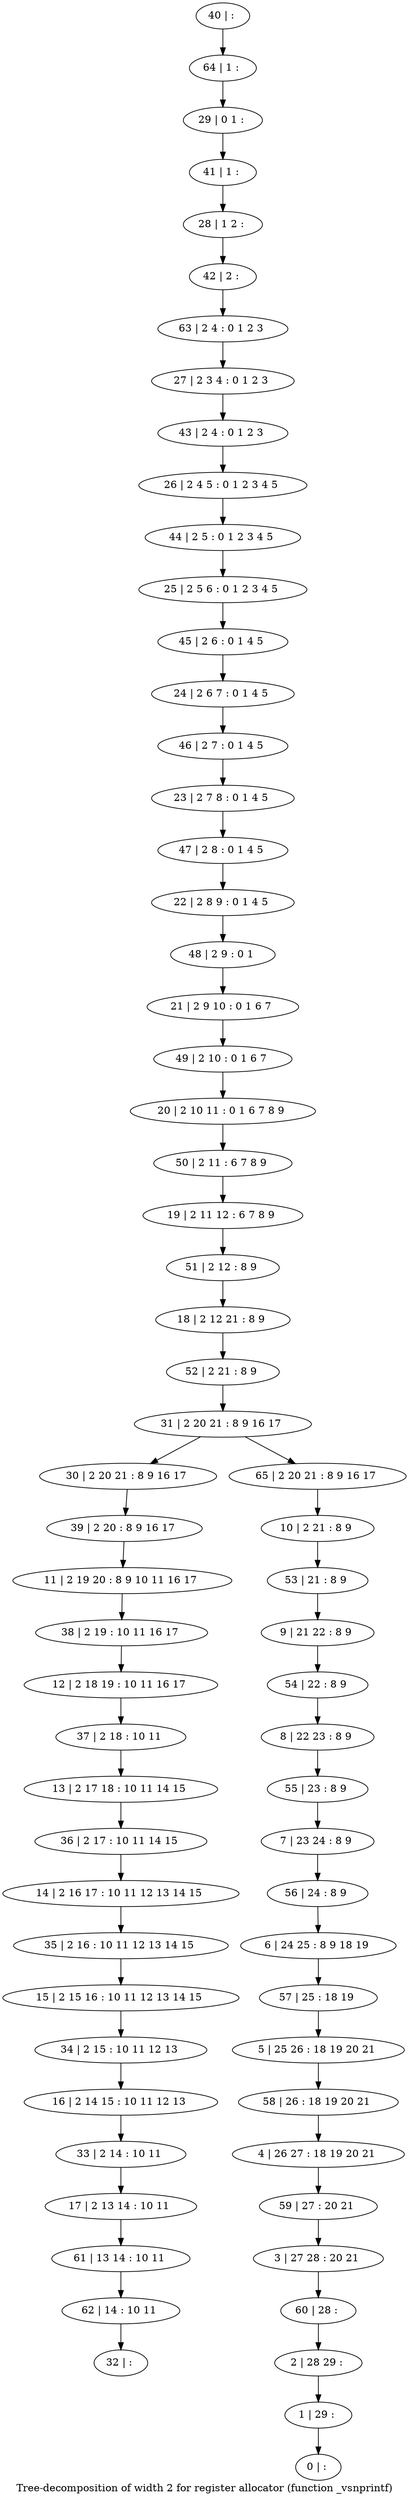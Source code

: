 digraph G {
graph [label="Tree-decomposition of width 2 for register allocator (function _vsnprintf)"]
0[label="0 | : "];
1[label="1 | 29 : "];
2[label="2 | 28 29 : "];
3[label="3 | 27 28 : 20 21 "];
4[label="4 | 26 27 : 18 19 20 21 "];
5[label="5 | 25 26 : 18 19 20 21 "];
6[label="6 | 24 25 : 8 9 18 19 "];
7[label="7 | 23 24 : 8 9 "];
8[label="8 | 22 23 : 8 9 "];
9[label="9 | 21 22 : 8 9 "];
10[label="10 | 2 21 : 8 9 "];
11[label="11 | 2 19 20 : 8 9 10 11 16 17 "];
12[label="12 | 2 18 19 : 10 11 16 17 "];
13[label="13 | 2 17 18 : 10 11 14 15 "];
14[label="14 | 2 16 17 : 10 11 12 13 14 15 "];
15[label="15 | 2 15 16 : 10 11 12 13 14 15 "];
16[label="16 | 2 14 15 : 10 11 12 13 "];
17[label="17 | 2 13 14 : 10 11 "];
18[label="18 | 2 12 21 : 8 9 "];
19[label="19 | 2 11 12 : 6 7 8 9 "];
20[label="20 | 2 10 11 : 0 1 6 7 8 9 "];
21[label="21 | 2 9 10 : 0 1 6 7 "];
22[label="22 | 2 8 9 : 0 1 4 5 "];
23[label="23 | 2 7 8 : 0 1 4 5 "];
24[label="24 | 2 6 7 : 0 1 4 5 "];
25[label="25 | 2 5 6 : 0 1 2 3 4 5 "];
26[label="26 | 2 4 5 : 0 1 2 3 4 5 "];
27[label="27 | 2 3 4 : 0 1 2 3 "];
28[label="28 | 1 2 : "];
29[label="29 | 0 1 : "];
30[label="30 | 2 20 21 : 8 9 16 17 "];
31[label="31 | 2 20 21 : 8 9 16 17 "];
32[label="32 | : "];
33[label="33 | 2 14 : 10 11 "];
34[label="34 | 2 15 : 10 11 12 13 "];
35[label="35 | 2 16 : 10 11 12 13 14 15 "];
36[label="36 | 2 17 : 10 11 14 15 "];
37[label="37 | 2 18 : 10 11 "];
38[label="38 | 2 19 : 10 11 16 17 "];
39[label="39 | 2 20 : 8 9 16 17 "];
40[label="40 | : "];
41[label="41 | 1 : "];
42[label="42 | 2 : "];
43[label="43 | 2 4 : 0 1 2 3 "];
44[label="44 | 2 5 : 0 1 2 3 4 5 "];
45[label="45 | 2 6 : 0 1 4 5 "];
46[label="46 | 2 7 : 0 1 4 5 "];
47[label="47 | 2 8 : 0 1 4 5 "];
48[label="48 | 2 9 : 0 1 "];
49[label="49 | 2 10 : 0 1 6 7 "];
50[label="50 | 2 11 : 6 7 8 9 "];
51[label="51 | 2 12 : 8 9 "];
52[label="52 | 2 21 : 8 9 "];
53[label="53 | 21 : 8 9 "];
54[label="54 | 22 : 8 9 "];
55[label="55 | 23 : 8 9 "];
56[label="56 | 24 : 8 9 "];
57[label="57 | 25 : 18 19 "];
58[label="58 | 26 : 18 19 20 21 "];
59[label="59 | 27 : 20 21 "];
60[label="60 | 28 : "];
61[label="61 | 13 14 : 10 11 "];
62[label="62 | 14 : 10 11 "];
63[label="63 | 2 4 : 0 1 2 3 "];
64[label="64 | 1 : "];
65[label="65 | 2 20 21 : 8 9 16 17 "];
33->17 ;
16->33 ;
34->16 ;
15->34 ;
35->15 ;
14->35 ;
36->14 ;
13->36 ;
37->13 ;
12->37 ;
38->12 ;
11->38 ;
39->11 ;
30->39 ;
17->61 ;
62->32 ;
61->62 ;
40->64 ;
64->29 ;
29->41 ;
41->28 ;
28->42 ;
42->63 ;
63->27 ;
27->43 ;
43->26 ;
26->44 ;
44->25 ;
25->45 ;
45->24 ;
24->46 ;
46->23 ;
23->47 ;
47->22 ;
22->48 ;
48->21 ;
21->49 ;
49->20 ;
20->50 ;
50->19 ;
19->51 ;
51->18 ;
18->52 ;
52->31 ;
10->53 ;
53->9 ;
9->54 ;
54->8 ;
8->55 ;
55->7 ;
7->56 ;
56->6 ;
6->57 ;
57->5 ;
5->58 ;
58->4 ;
4->59 ;
59->3 ;
3->60 ;
60->2 ;
2->1 ;
1->0 ;
65->10 ;
31->30 ;
31->65 ;
}
